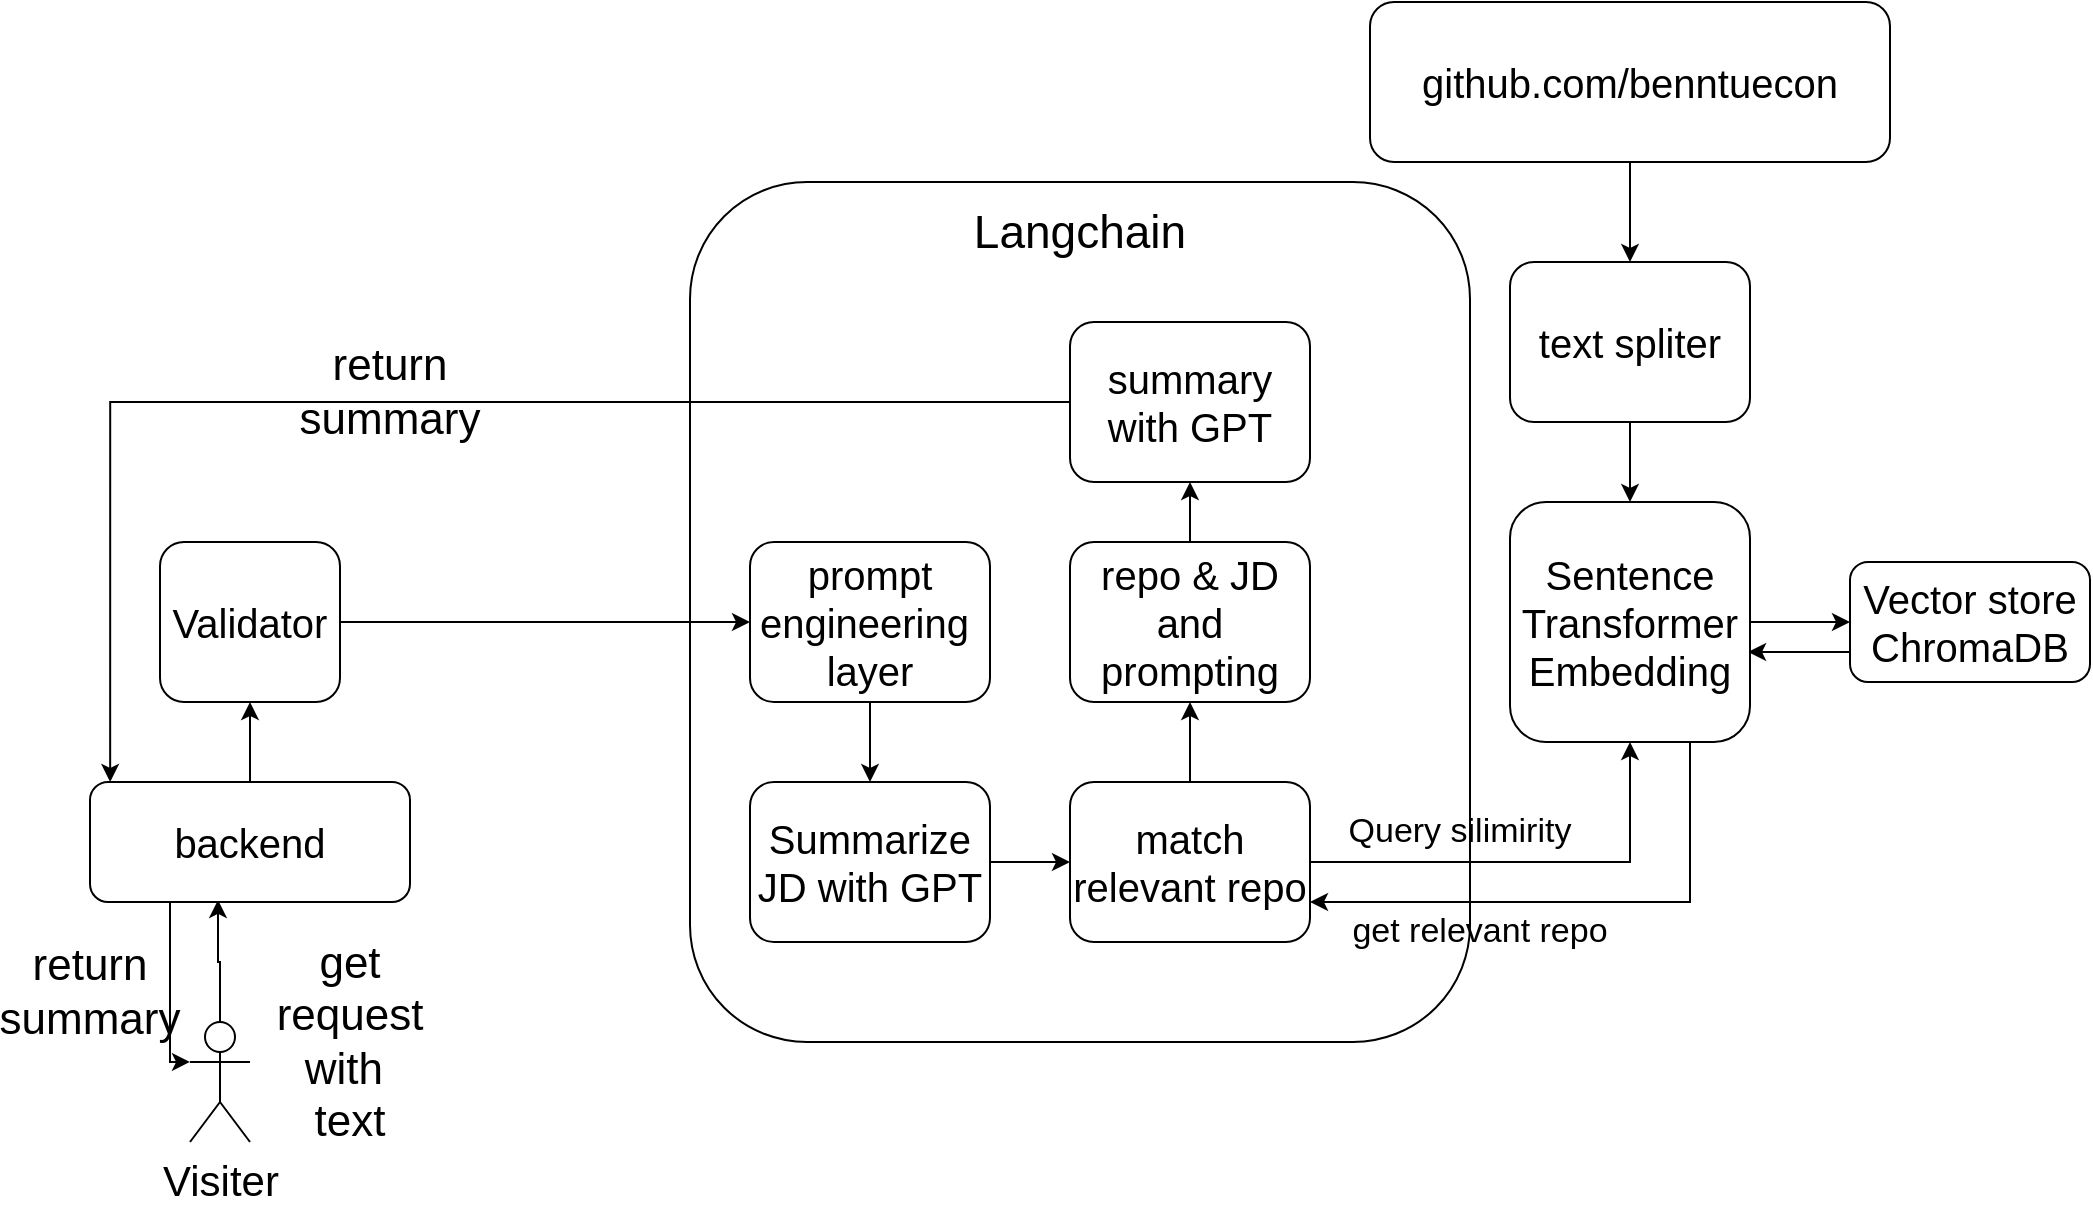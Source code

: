 <mxfile version="21.2.2" type="github">
  <diagram name="Page-1" id="5-gjeD8mgP1GZleK8HL9">
    <mxGraphModel dx="1876" dy="1760" grid="1" gridSize="10" guides="1" tooltips="1" connect="1" arrows="1" fold="1" page="1" pageScale="1" pageWidth="850" pageHeight="1100" math="0" shadow="0">
      <root>
        <mxCell id="0" />
        <mxCell id="1" parent="0" />
        <mxCell id="CC168HfJQsNMVSxnRSan-21" value="" style="rounded=1;whiteSpace=wrap;html=1;" vertex="1" parent="1">
          <mxGeometry x="-50" y="-40" width="390" height="430" as="geometry" />
        </mxCell>
        <mxCell id="CC168HfJQsNMVSxnRSan-5" style="edgeStyle=orthogonalEdgeStyle;rounded=0;orthogonalLoop=1;jettySize=auto;html=1;exitX=0;exitY=0.75;exitDx=0;exitDy=0;entryX=0.992;entryY=0.625;entryDx=0;entryDy=0;entryPerimeter=0;" edge="1" parent="1" source="CC168HfJQsNMVSxnRSan-1" target="CC168HfJQsNMVSxnRSan-2">
          <mxGeometry relative="1" as="geometry" />
        </mxCell>
        <mxCell id="CC168HfJQsNMVSxnRSan-1" value="Vector store&lt;br&gt;ChromaDB" style="rounded=1;whiteSpace=wrap;html=1;fontSize=20;" vertex="1" parent="1">
          <mxGeometry x="530" y="150" width="120" height="60" as="geometry" />
        </mxCell>
        <mxCell id="CC168HfJQsNMVSxnRSan-4" style="edgeStyle=orthogonalEdgeStyle;rounded=0;orthogonalLoop=1;jettySize=auto;html=1;" edge="1" parent="1" source="CC168HfJQsNMVSxnRSan-2" target="CC168HfJQsNMVSxnRSan-1">
          <mxGeometry relative="1" as="geometry" />
        </mxCell>
        <mxCell id="CC168HfJQsNMVSxnRSan-30" style="edgeStyle=orthogonalEdgeStyle;rounded=0;orthogonalLoop=1;jettySize=auto;html=1;exitX=0.75;exitY=1;exitDx=0;exitDy=0;entryX=1;entryY=0.75;entryDx=0;entryDy=0;" edge="1" parent="1" source="CC168HfJQsNMVSxnRSan-2" target="CC168HfJQsNMVSxnRSan-26">
          <mxGeometry relative="1" as="geometry" />
        </mxCell>
        <mxCell id="CC168HfJQsNMVSxnRSan-2" value="Sentence Transformer&lt;br&gt;Embedding" style="rounded=1;whiteSpace=wrap;html=1;fontSize=20;" vertex="1" parent="1">
          <mxGeometry x="360" y="120" width="120" height="120" as="geometry" />
        </mxCell>
        <mxCell id="CC168HfJQsNMVSxnRSan-10" style="edgeStyle=orthogonalEdgeStyle;rounded=0;orthogonalLoop=1;jettySize=auto;html=1;" edge="1" parent="1" source="CC168HfJQsNMVSxnRSan-6" target="CC168HfJQsNMVSxnRSan-9">
          <mxGeometry relative="1" as="geometry" />
        </mxCell>
        <mxCell id="CC168HfJQsNMVSxnRSan-6" value="github.com/benntuecon" style="rounded=1;whiteSpace=wrap;html=1;fontSize=20;" vertex="1" parent="1">
          <mxGeometry x="290" y="-130" width="260" height="80" as="geometry" />
        </mxCell>
        <mxCell id="CC168HfJQsNMVSxnRSan-11" style="edgeStyle=orthogonalEdgeStyle;rounded=0;orthogonalLoop=1;jettySize=auto;html=1;entryX=0.5;entryY=0;entryDx=0;entryDy=0;" edge="1" parent="1" source="CC168HfJQsNMVSxnRSan-9" target="CC168HfJQsNMVSxnRSan-2">
          <mxGeometry relative="1" as="geometry" />
        </mxCell>
        <mxCell id="CC168HfJQsNMVSxnRSan-9" value="text spliter" style="rounded=1;whiteSpace=wrap;html=1;fontSize=20;" vertex="1" parent="1">
          <mxGeometry x="360" width="120" height="80" as="geometry" />
        </mxCell>
        <mxCell id="CC168HfJQsNMVSxnRSan-17" style="edgeStyle=orthogonalEdgeStyle;rounded=0;orthogonalLoop=1;jettySize=auto;html=1;entryX=0;entryY=0.5;entryDx=0;entryDy=0;exitX=1;exitY=0.5;exitDx=0;exitDy=0;" edge="1" parent="1" source="CC168HfJQsNMVSxnRSan-34" target="CC168HfJQsNMVSxnRSan-20">
          <mxGeometry relative="1" as="geometry">
            <mxPoint x="-30" y="180" as="targetPoint" />
            <mxPoint x="-80" y="180" as="sourcePoint" />
          </mxGeometry>
        </mxCell>
        <mxCell id="CC168HfJQsNMVSxnRSan-49" style="edgeStyle=orthogonalEdgeStyle;rounded=0;orthogonalLoop=1;jettySize=auto;html=1;entryX=0.4;entryY=0.983;entryDx=0;entryDy=0;entryPerimeter=0;" edge="1" parent="1" source="CC168HfJQsNMVSxnRSan-18" target="CC168HfJQsNMVSxnRSan-46">
          <mxGeometry relative="1" as="geometry" />
        </mxCell>
        <mxCell id="CC168HfJQsNMVSxnRSan-18" value="Visiter" style="shape=umlActor;verticalLabelPosition=bottom;verticalAlign=top;html=1;outlineConnect=0;fontSize=21;" vertex="1" parent="1">
          <mxGeometry x="-300" y="380" width="30" height="60" as="geometry" />
        </mxCell>
        <mxCell id="CC168HfJQsNMVSxnRSan-25" style="edgeStyle=orthogonalEdgeStyle;rounded=0;orthogonalLoop=1;jettySize=auto;html=1;" edge="1" parent="1" source="CC168HfJQsNMVSxnRSan-20" target="CC168HfJQsNMVSxnRSan-24">
          <mxGeometry relative="1" as="geometry" />
        </mxCell>
        <mxCell id="CC168HfJQsNMVSxnRSan-20" value="prompt&lt;br&gt;engineering&amp;nbsp;&lt;br&gt;layer" style="rounded=1;whiteSpace=wrap;html=1;fontSize=20;" vertex="1" parent="1">
          <mxGeometry x="-20" y="140" width="120" height="80" as="geometry" />
        </mxCell>
        <mxCell id="CC168HfJQsNMVSxnRSan-22" value="Langchain" style="text;html=1;strokeColor=none;fillColor=none;align=center;verticalAlign=middle;whiteSpace=wrap;rounded=0;fontSize=23;" vertex="1" parent="1">
          <mxGeometry x="50" y="-30" width="190" height="30" as="geometry" />
        </mxCell>
        <mxCell id="CC168HfJQsNMVSxnRSan-27" style="edgeStyle=orthogonalEdgeStyle;rounded=0;orthogonalLoop=1;jettySize=auto;html=1;" edge="1" parent="1" source="CC168HfJQsNMVSxnRSan-24" target="CC168HfJQsNMVSxnRSan-26">
          <mxGeometry relative="1" as="geometry" />
        </mxCell>
        <mxCell id="CC168HfJQsNMVSxnRSan-24" value="Summarize JD with GPT" style="rounded=1;whiteSpace=wrap;html=1;fontSize=20;" vertex="1" parent="1">
          <mxGeometry x="-20" y="260" width="120" height="80" as="geometry" />
        </mxCell>
        <mxCell id="CC168HfJQsNMVSxnRSan-29" style="edgeStyle=orthogonalEdgeStyle;rounded=0;orthogonalLoop=1;jettySize=auto;html=1;entryX=0.5;entryY=1;entryDx=0;entryDy=0;" edge="1" parent="1" source="CC168HfJQsNMVSxnRSan-26" target="CC168HfJQsNMVSxnRSan-2">
          <mxGeometry relative="1" as="geometry" />
        </mxCell>
        <mxCell id="CC168HfJQsNMVSxnRSan-32" value="" style="edgeStyle=orthogonalEdgeStyle;rounded=0;orthogonalLoop=1;jettySize=auto;html=1;" edge="1" parent="1" source="CC168HfJQsNMVSxnRSan-26" target="CC168HfJQsNMVSxnRSan-31">
          <mxGeometry relative="1" as="geometry" />
        </mxCell>
        <mxCell id="CC168HfJQsNMVSxnRSan-26" value="match relevant repo" style="rounded=1;whiteSpace=wrap;html=1;fontSize=20;" vertex="1" parent="1">
          <mxGeometry x="140" y="260" width="120" height="80" as="geometry" />
        </mxCell>
        <mxCell id="CC168HfJQsNMVSxnRSan-44" style="edgeStyle=orthogonalEdgeStyle;rounded=0;orthogonalLoop=1;jettySize=auto;html=1;" edge="1" parent="1" source="CC168HfJQsNMVSxnRSan-31" target="CC168HfJQsNMVSxnRSan-43">
          <mxGeometry relative="1" as="geometry" />
        </mxCell>
        <mxCell id="CC168HfJQsNMVSxnRSan-31" value="repo &amp;amp; JD&lt;br&gt;and prompting" style="whiteSpace=wrap;html=1;fontSize=20;rounded=1;" vertex="1" parent="1">
          <mxGeometry x="140" y="140" width="120" height="80" as="geometry" />
        </mxCell>
        <mxCell id="CC168HfJQsNMVSxnRSan-34" value="Validator" style="rounded=1;whiteSpace=wrap;html=1;fontSize=20;" vertex="1" parent="1">
          <mxGeometry x="-315" y="140" width="90" height="80" as="geometry" />
        </mxCell>
        <mxCell id="CC168HfJQsNMVSxnRSan-39" value="get request&lt;br&gt;with&amp;nbsp;&lt;br&gt;text" style="text;html=1;strokeColor=none;fillColor=none;align=center;verticalAlign=middle;whiteSpace=wrap;rounded=0;fontSize=22;" vertex="1" parent="1">
          <mxGeometry x="-250" y="320" width="60" height="140" as="geometry" />
        </mxCell>
        <mxCell id="CC168HfJQsNMVSxnRSan-41" value="Query silimirity" style="text;html=1;strokeColor=none;fillColor=none;align=center;verticalAlign=middle;whiteSpace=wrap;rounded=0;fontSize=17;" vertex="1" parent="1">
          <mxGeometry x="240" y="270" width="190" height="30" as="geometry" />
        </mxCell>
        <mxCell id="CC168HfJQsNMVSxnRSan-42" value="get relevant repo" style="text;html=1;strokeColor=none;fillColor=none;align=center;verticalAlign=middle;whiteSpace=wrap;rounded=0;fontSize=17;" vertex="1" parent="1">
          <mxGeometry x="250" y="320" width="190" height="30" as="geometry" />
        </mxCell>
        <mxCell id="CC168HfJQsNMVSxnRSan-45" style="edgeStyle=orthogonalEdgeStyle;rounded=0;orthogonalLoop=1;jettySize=auto;html=1;exitX=0;exitY=0.5;exitDx=0;exitDy=0;entryX=0.063;entryY=0;entryDx=0;entryDy=0;entryPerimeter=0;" edge="1" parent="1" source="CC168HfJQsNMVSxnRSan-43" target="CC168HfJQsNMVSxnRSan-46">
          <mxGeometry relative="1" as="geometry">
            <mxPoint x="-313" y="70" as="targetPoint" />
          </mxGeometry>
        </mxCell>
        <mxCell id="CC168HfJQsNMVSxnRSan-43" value="summary with GPT" style="whiteSpace=wrap;html=1;fontSize=20;rounded=1;" vertex="1" parent="1">
          <mxGeometry x="140" y="30" width="120" height="80" as="geometry" />
        </mxCell>
        <mxCell id="CC168HfJQsNMVSxnRSan-50" style="edgeStyle=orthogonalEdgeStyle;rounded=0;orthogonalLoop=1;jettySize=auto;html=1;exitX=0.25;exitY=1;exitDx=0;exitDy=0;entryX=0;entryY=0.333;entryDx=0;entryDy=0;entryPerimeter=0;" edge="1" parent="1" source="CC168HfJQsNMVSxnRSan-46" target="CC168HfJQsNMVSxnRSan-18">
          <mxGeometry relative="1" as="geometry">
            <Array as="points">
              <mxPoint x="-310" y="400" />
            </Array>
          </mxGeometry>
        </mxCell>
        <mxCell id="CC168HfJQsNMVSxnRSan-53" style="edgeStyle=orthogonalEdgeStyle;rounded=0;orthogonalLoop=1;jettySize=auto;html=1;entryX=0.5;entryY=1;entryDx=0;entryDy=0;" edge="1" parent="1" source="CC168HfJQsNMVSxnRSan-46" target="CC168HfJQsNMVSxnRSan-34">
          <mxGeometry relative="1" as="geometry" />
        </mxCell>
        <mxCell id="CC168HfJQsNMVSxnRSan-46" value="backend" style="rounded=1;whiteSpace=wrap;html=1;fontSize=20;" vertex="1" parent="1">
          <mxGeometry x="-350" y="260" width="160" height="60" as="geometry" />
        </mxCell>
        <mxCell id="CC168HfJQsNMVSxnRSan-51" value="return summary" style="text;html=1;strokeColor=none;fillColor=none;align=center;verticalAlign=middle;whiteSpace=wrap;rounded=0;fontSize=22;" vertex="1" parent="1">
          <mxGeometry x="-230" y="40" width="60" height="50" as="geometry" />
        </mxCell>
        <mxCell id="CC168HfJQsNMVSxnRSan-52" value="return summary" style="text;html=1;strokeColor=none;fillColor=none;align=center;verticalAlign=middle;whiteSpace=wrap;rounded=0;fontSize=22;" vertex="1" parent="1">
          <mxGeometry x="-380" y="340" width="60" height="50" as="geometry" />
        </mxCell>
      </root>
    </mxGraphModel>
  </diagram>
</mxfile>
